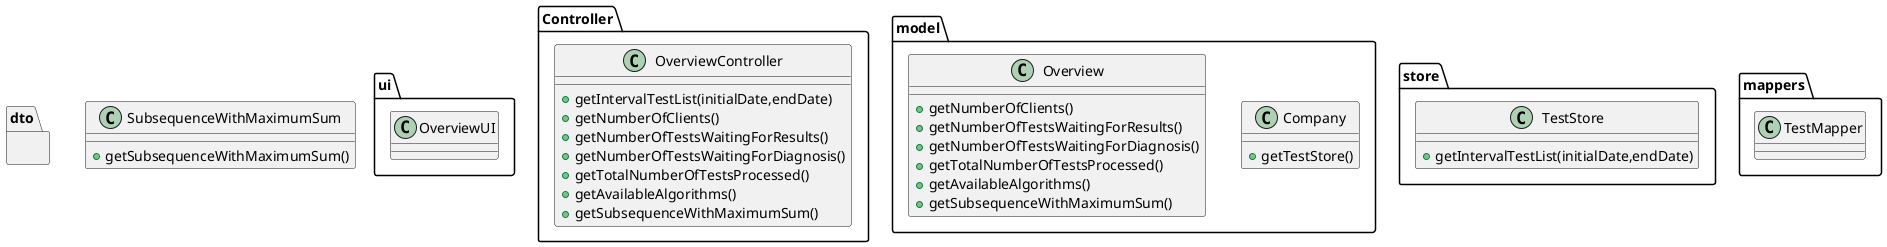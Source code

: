 @startuml


package ui {
class OverviewUI{}
}

package Controller{
class OverviewController{
+getIntervalTestList(initialDate,endDate)
+getNumberOfClients()
+getNumberOfTestsWaitingForResults()
+getNumberOfTestsWaitingForDiagnosis()
+getTotalNumberOfTestsProcessed()
+getAvailableAlgorithms()
+getSubsequenceWithMaximumSum()
}
}

package model{
class Company{
+getTestStore()
}
class Overview{
+getNumberOfClients()
+getNumberOfTestsWaitingForResults()
+getNumberOfTestsWaitingForDiagnosis()
+getTotalNumberOfTestsProcessed()
+getAvailableAlgorithms()
+getSubsequenceWithMaximumSum()
}
}



package store{
class TestStore{
+getIntervalTestList(initialDate,endDate)
}
}

package mappers{
class TestMapper{
}
}


package dto{
}

class SubsequenceWithMaximumSum{
+getSubsequenceWithMaximumSum()
}





@enduml